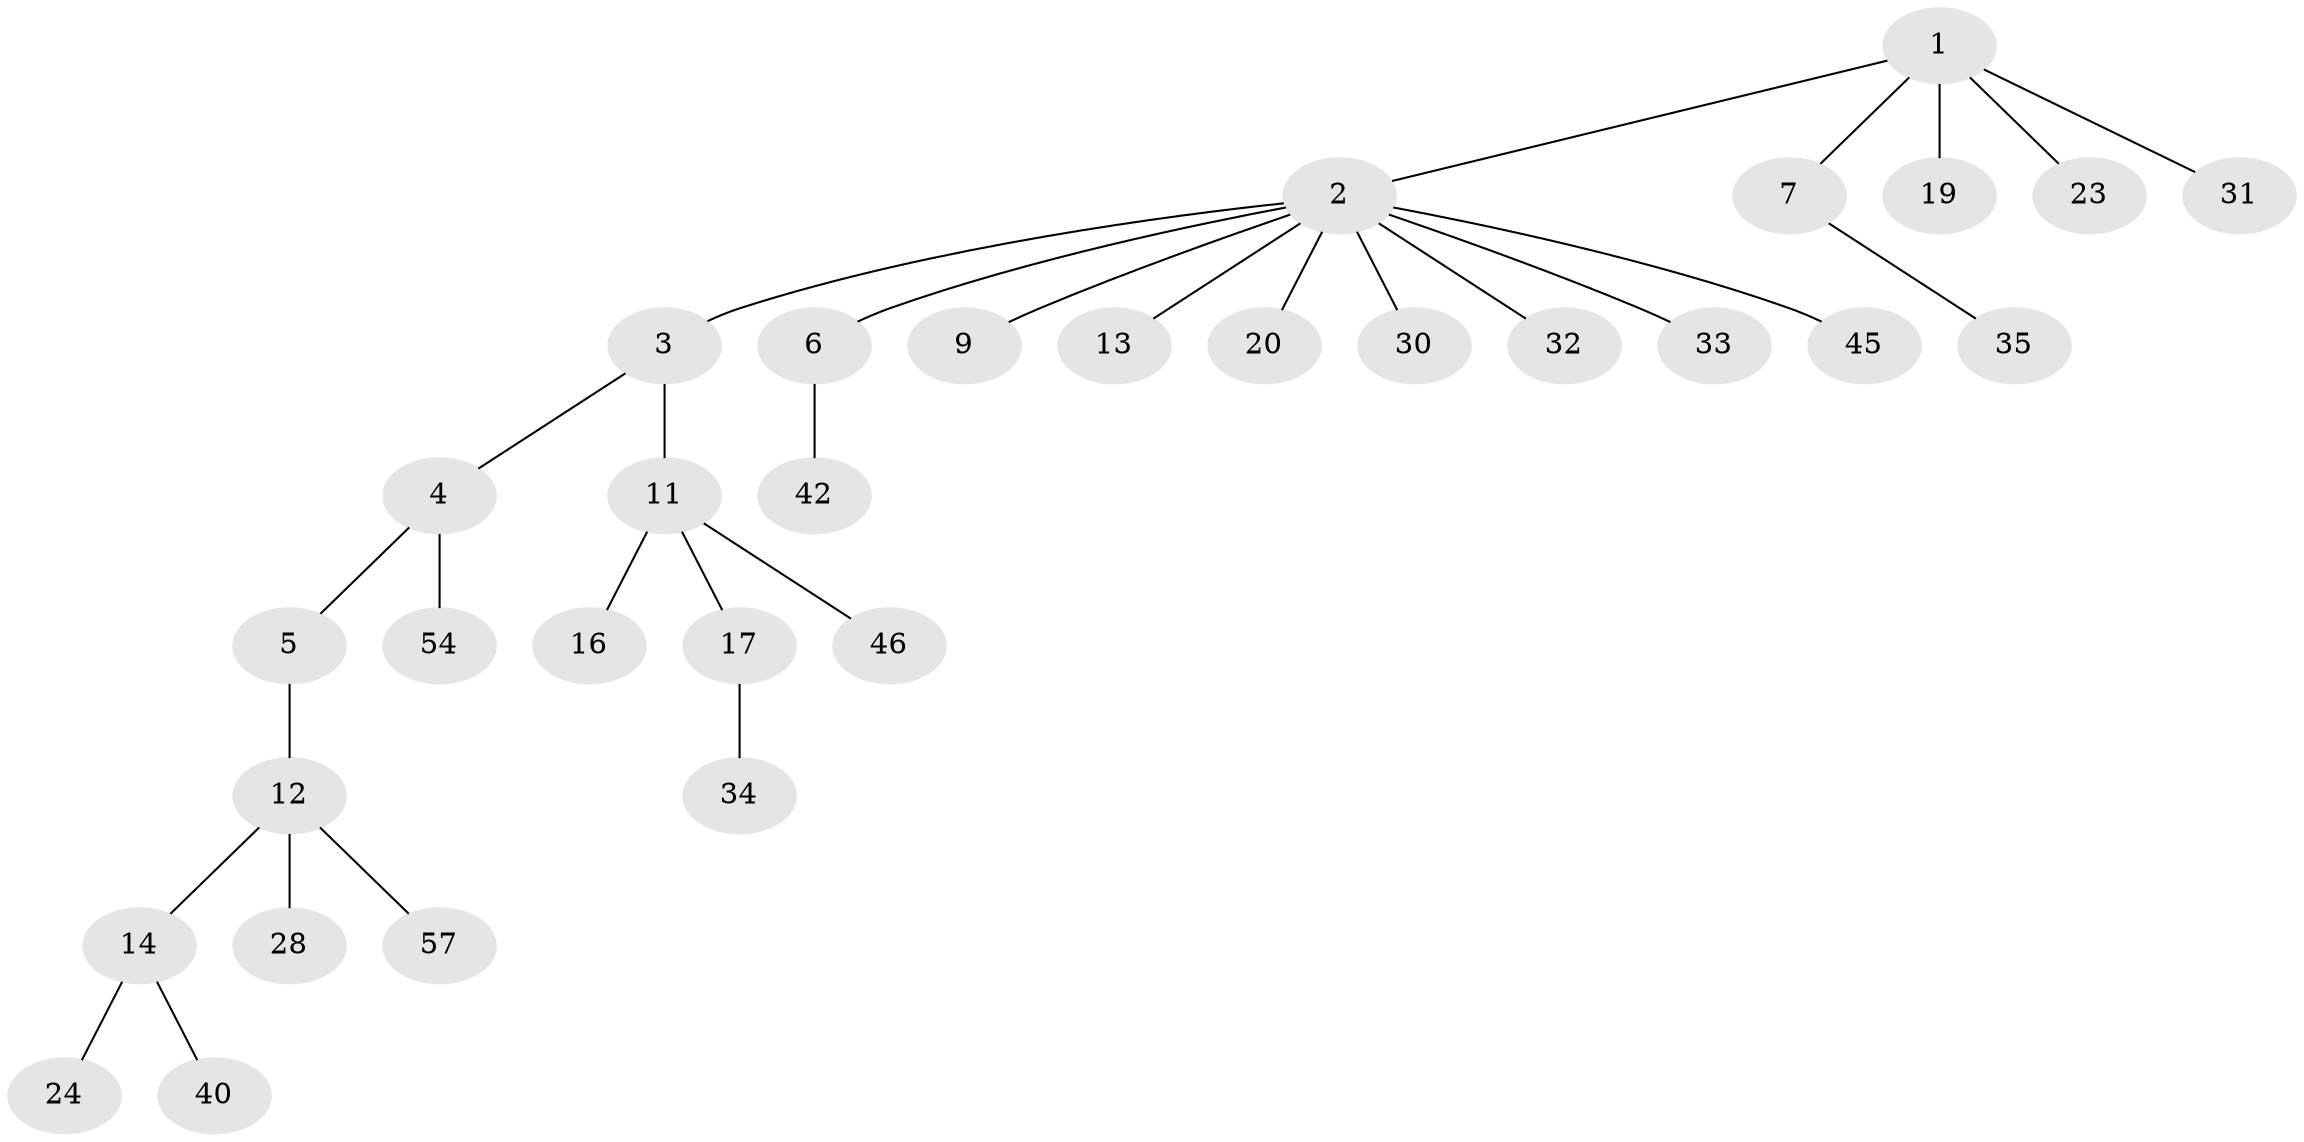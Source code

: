 // original degree distribution, {5: 0.03225806451612903, 6: 0.016129032258064516, 3: 0.16129032258064516, 2: 0.14516129032258066, 4: 0.0967741935483871, 1: 0.5483870967741935}
// Generated by graph-tools (version 1.1) at 2025/15/03/09/25 04:15:42]
// undirected, 31 vertices, 30 edges
graph export_dot {
graph [start="1"]
  node [color=gray90,style=filled];
  1;
  2 [super="+8"];
  3;
  4;
  5;
  6 [super="+55"];
  7 [super="+21+10"];
  9 [super="+27+36+26+53"];
  11;
  12;
  13 [super="+43"];
  14 [super="+15"];
  16 [super="+48+41"];
  17 [super="+29"];
  19;
  20 [super="+22"];
  23;
  24 [super="+49+52"];
  28;
  30;
  31;
  32 [super="+61+37"];
  33;
  34 [super="+50+58+39"];
  35;
  40;
  42;
  45;
  46;
  54;
  57;
  1 -- 2;
  1 -- 7;
  1 -- 19;
  1 -- 23;
  1 -- 31;
  2 -- 3;
  2 -- 6;
  2 -- 9;
  2 -- 20;
  2 -- 32;
  2 -- 33;
  2 -- 13;
  2 -- 45;
  2 -- 30;
  3 -- 4;
  3 -- 11;
  4 -- 5;
  4 -- 54;
  5 -- 12;
  6 -- 42;
  7 -- 35;
  11 -- 16;
  11 -- 17;
  11 -- 46;
  12 -- 14;
  12 -- 28;
  12 -- 57;
  14 -- 24;
  14 -- 40;
  17 -- 34;
}
